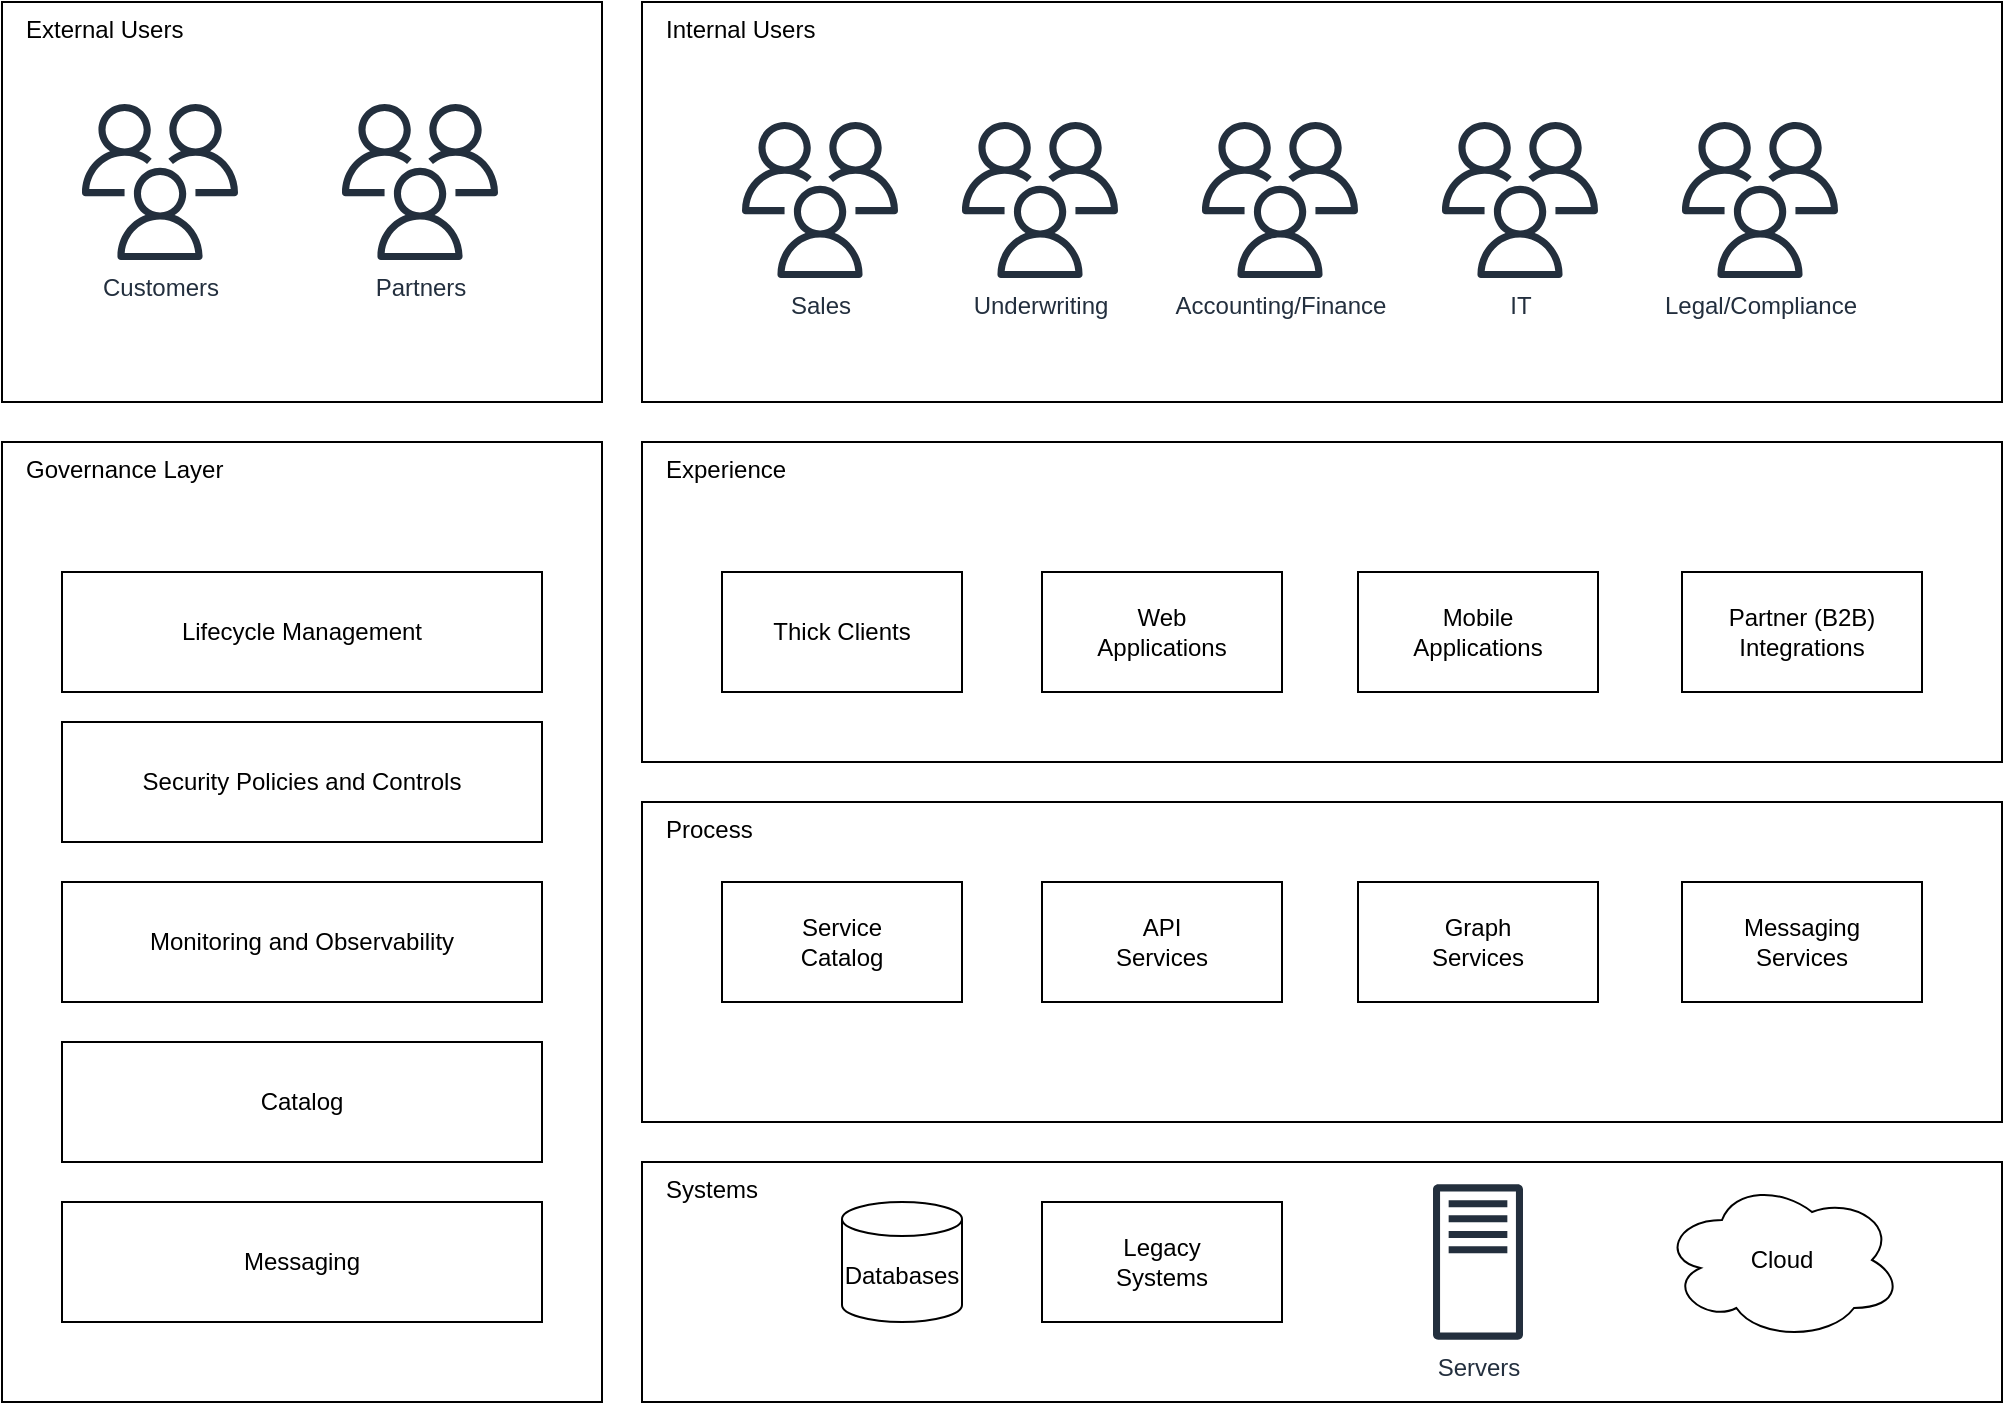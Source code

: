<mxfile version="22.1.18" type="github">
  <diagram name="Page-1" id="Mc3AfWhm10snNuYqqgMT">
    <mxGraphModel dx="1986" dy="1202" grid="1" gridSize="10" guides="1" tooltips="1" connect="1" arrows="1" fold="1" page="1" pageScale="1" pageWidth="1100" pageHeight="850" math="0" shadow="0">
      <root>
        <mxCell id="0" />
        <mxCell id="1" parent="0" />
        <mxCell id="bOZ0LILlFTmqtSZ76Fmr-2" value="External Users" style="rounded=1;whiteSpace=wrap;html=1;align=left;verticalAlign=top;spacingLeft=10;arcSize=0;" vertex="1" parent="1">
          <mxGeometry x="40" y="140" width="300" height="200" as="geometry" />
        </mxCell>
        <mxCell id="bOZ0LILlFTmqtSZ76Fmr-5" value="Internal Users" style="rounded=1;whiteSpace=wrap;html=1;align=left;verticalAlign=top;spacingLeft=10;arcSize=0;" vertex="1" parent="1">
          <mxGeometry x="360" y="140" width="680" height="200" as="geometry" />
        </mxCell>
        <mxCell id="bOZ0LILlFTmqtSZ76Fmr-11" value="Governance Layer" style="rounded=1;whiteSpace=wrap;html=1;align=left;verticalAlign=top;spacingLeft=10;arcSize=0;" vertex="1" parent="1">
          <mxGeometry x="40" y="360" width="300" height="480" as="geometry" />
        </mxCell>
        <mxCell id="bOZ0LILlFTmqtSZ76Fmr-12" value="Security Policies and Controls" style="rounded=1;whiteSpace=wrap;html=1;arcSize=0;" vertex="1" parent="1">
          <mxGeometry x="70" y="500" width="240" height="60" as="geometry" />
        </mxCell>
        <mxCell id="bOZ0LILlFTmqtSZ76Fmr-13" value="Lifecycle Management" style="rounded=1;whiteSpace=wrap;html=1;arcSize=0;" vertex="1" parent="1">
          <mxGeometry x="70" y="425" width="240" height="60" as="geometry" />
        </mxCell>
        <mxCell id="bOZ0LILlFTmqtSZ76Fmr-14" value="Monitoring and Observability" style="rounded=1;whiteSpace=wrap;html=1;arcSize=0;" vertex="1" parent="1">
          <mxGeometry x="70" y="580" width="240" height="60" as="geometry" />
        </mxCell>
        <mxCell id="bOZ0LILlFTmqtSZ76Fmr-15" value="Catalog" style="rounded=1;whiteSpace=wrap;html=1;arcSize=0;" vertex="1" parent="1">
          <mxGeometry x="70" y="660" width="240" height="60" as="geometry" />
        </mxCell>
        <mxCell id="bOZ0LILlFTmqtSZ76Fmr-16" value="Messaging" style="rounded=1;whiteSpace=wrap;html=1;arcSize=0;" vertex="1" parent="1">
          <mxGeometry x="70" y="740" width="240" height="60" as="geometry" />
        </mxCell>
        <mxCell id="bOZ0LILlFTmqtSZ76Fmr-19" value="Customers" style="sketch=0;outlineConnect=0;fontColor=#232F3E;gradientColor=none;fillColor=#232F3D;strokeColor=none;dashed=0;verticalLabelPosition=bottom;verticalAlign=top;align=center;html=1;fontSize=12;fontStyle=0;aspect=fixed;pointerEvents=1;shape=mxgraph.aws4.users;strokeWidth=1;" vertex="1" parent="1">
          <mxGeometry x="80" y="191" width="78" height="78" as="geometry" />
        </mxCell>
        <mxCell id="bOZ0LILlFTmqtSZ76Fmr-20" value="Partners" style="sketch=0;outlineConnect=0;fontColor=#232F3E;gradientColor=none;fillColor=#232F3D;strokeColor=none;dashed=0;verticalLabelPosition=bottom;verticalAlign=top;align=center;html=1;fontSize=12;fontStyle=0;aspect=fixed;pointerEvents=1;shape=mxgraph.aws4.users;strokeWidth=1;" vertex="1" parent="1">
          <mxGeometry x="210" y="191" width="78" height="78" as="geometry" />
        </mxCell>
        <mxCell id="bOZ0LILlFTmqtSZ76Fmr-21" value="Sales" style="sketch=0;outlineConnect=0;fontColor=#232F3E;gradientColor=none;fillColor=#232F3D;strokeColor=none;dashed=0;verticalLabelPosition=bottom;verticalAlign=top;align=center;html=1;fontSize=12;fontStyle=0;aspect=fixed;pointerEvents=1;shape=mxgraph.aws4.users;strokeWidth=1;" vertex="1" parent="1">
          <mxGeometry x="410" y="200" width="78" height="78" as="geometry" />
        </mxCell>
        <mxCell id="bOZ0LILlFTmqtSZ76Fmr-22" value="Underwriting" style="sketch=0;outlineConnect=0;fontColor=#232F3E;gradientColor=none;fillColor=#232F3D;strokeColor=none;dashed=0;verticalLabelPosition=bottom;verticalAlign=top;align=center;html=1;fontSize=12;fontStyle=0;aspect=fixed;pointerEvents=1;shape=mxgraph.aws4.users;strokeWidth=1;" vertex="1" parent="1">
          <mxGeometry x="520" y="200" width="78" height="78" as="geometry" />
        </mxCell>
        <mxCell id="bOZ0LILlFTmqtSZ76Fmr-23" value="Accounting/Finance" style="sketch=0;outlineConnect=0;fontColor=#232F3E;gradientColor=none;fillColor=#232F3D;strokeColor=none;dashed=0;verticalLabelPosition=bottom;verticalAlign=top;align=center;html=1;fontSize=12;fontStyle=0;aspect=fixed;pointerEvents=1;shape=mxgraph.aws4.users;strokeWidth=1;" vertex="1" parent="1">
          <mxGeometry x="640" y="200" width="78" height="78" as="geometry" />
        </mxCell>
        <mxCell id="bOZ0LILlFTmqtSZ76Fmr-24" value="IT" style="sketch=0;outlineConnect=0;fontColor=#232F3E;gradientColor=none;fillColor=#232F3D;strokeColor=none;dashed=0;verticalLabelPosition=bottom;verticalAlign=top;align=center;html=1;fontSize=12;fontStyle=0;aspect=fixed;pointerEvents=1;shape=mxgraph.aws4.users;strokeWidth=1;" vertex="1" parent="1">
          <mxGeometry x="760" y="200" width="78" height="78" as="geometry" />
        </mxCell>
        <mxCell id="bOZ0LILlFTmqtSZ76Fmr-25" value="Legal/Compliance" style="sketch=0;outlineConnect=0;fontColor=#232F3E;gradientColor=none;fillColor=#232F3D;strokeColor=none;dashed=0;verticalLabelPosition=bottom;verticalAlign=top;align=center;html=1;fontSize=12;fontStyle=0;aspect=fixed;pointerEvents=1;shape=mxgraph.aws4.users;strokeWidth=1;" vertex="1" parent="1">
          <mxGeometry x="880" y="200" width="78" height="78" as="geometry" />
        </mxCell>
        <mxCell id="bOZ0LILlFTmqtSZ76Fmr-26" value="Experience" style="rounded=1;whiteSpace=wrap;html=1;align=left;verticalAlign=top;spacingLeft=10;arcSize=0;" vertex="1" parent="1">
          <mxGeometry x="360" y="360" width="680" height="160" as="geometry" />
        </mxCell>
        <mxCell id="bOZ0LILlFTmqtSZ76Fmr-27" value="Thick Clients" style="rounded=0;whiteSpace=wrap;html=1;" vertex="1" parent="1">
          <mxGeometry x="400" y="425" width="120" height="60" as="geometry" />
        </mxCell>
        <mxCell id="bOZ0LILlFTmqtSZ76Fmr-28" value="Web &lt;br&gt;Applications" style="rounded=0;whiteSpace=wrap;html=1;" vertex="1" parent="1">
          <mxGeometry x="560" y="425" width="120" height="60" as="geometry" />
        </mxCell>
        <mxCell id="bOZ0LILlFTmqtSZ76Fmr-29" value="Mobile&lt;br&gt;Applications" style="rounded=0;whiteSpace=wrap;html=1;" vertex="1" parent="1">
          <mxGeometry x="718" y="425" width="120" height="60" as="geometry" />
        </mxCell>
        <mxCell id="bOZ0LILlFTmqtSZ76Fmr-30" value="Partner (B2B)&lt;br&gt;Integrations" style="rounded=0;whiteSpace=wrap;html=1;" vertex="1" parent="1">
          <mxGeometry x="880" y="425" width="120" height="60" as="geometry" />
        </mxCell>
        <mxCell id="bOZ0LILlFTmqtSZ76Fmr-31" value="Process" style="rounded=1;whiteSpace=wrap;html=1;align=left;verticalAlign=top;spacingLeft=10;arcSize=0;" vertex="1" parent="1">
          <mxGeometry x="360" y="540" width="680" height="160" as="geometry" />
        </mxCell>
        <mxCell id="bOZ0LILlFTmqtSZ76Fmr-32" value="Systems" style="rounded=1;whiteSpace=wrap;html=1;align=left;verticalAlign=top;spacingLeft=10;arcSize=0;" vertex="1" parent="1">
          <mxGeometry x="360" y="720" width="680" height="120" as="geometry" />
        </mxCell>
        <mxCell id="bOZ0LILlFTmqtSZ76Fmr-33" value="Service &lt;br&gt;Catalog" style="rounded=0;whiteSpace=wrap;html=1;" vertex="1" parent="1">
          <mxGeometry x="400" y="580" width="120" height="60" as="geometry" />
        </mxCell>
        <mxCell id="bOZ0LILlFTmqtSZ76Fmr-34" value="API&lt;br&gt;Services" style="rounded=0;whiteSpace=wrap;html=1;" vertex="1" parent="1">
          <mxGeometry x="560" y="580" width="120" height="60" as="geometry" />
        </mxCell>
        <mxCell id="bOZ0LILlFTmqtSZ76Fmr-35" value="Graph&lt;br&gt;Services" style="rounded=0;whiteSpace=wrap;html=1;" vertex="1" parent="1">
          <mxGeometry x="718" y="580" width="120" height="60" as="geometry" />
        </mxCell>
        <mxCell id="bOZ0LILlFTmqtSZ76Fmr-36" value="Messaging&lt;br&gt;Services" style="rounded=0;whiteSpace=wrap;html=1;" vertex="1" parent="1">
          <mxGeometry x="880" y="580" width="120" height="60" as="geometry" />
        </mxCell>
        <mxCell id="bOZ0LILlFTmqtSZ76Fmr-37" value="Databases" style="shape=cylinder3;whiteSpace=wrap;html=1;boundedLbl=1;backgroundOutline=1;size=8.512;" vertex="1" parent="1">
          <mxGeometry x="460" y="740" width="60" height="60" as="geometry" />
        </mxCell>
        <mxCell id="bOZ0LILlFTmqtSZ76Fmr-39" value="Legacy&lt;br&gt;Systems" style="rounded=0;whiteSpace=wrap;html=1;" vertex="1" parent="1">
          <mxGeometry x="560" y="740" width="120" height="60" as="geometry" />
        </mxCell>
        <mxCell id="bOZ0LILlFTmqtSZ76Fmr-40" value="Servers" style="sketch=0;outlineConnect=0;fontColor=#232F3E;gradientColor=none;fillColor=#232F3D;strokeColor=none;dashed=0;verticalLabelPosition=bottom;verticalAlign=top;align=center;html=1;fontSize=12;fontStyle=0;aspect=fixed;pointerEvents=1;shape=mxgraph.aws4.traditional_server;" vertex="1" parent="1">
          <mxGeometry x="755.5" y="731" width="45" height="78" as="geometry" />
        </mxCell>
        <mxCell id="bOZ0LILlFTmqtSZ76Fmr-41" value="Cloud" style="ellipse;shape=cloud;whiteSpace=wrap;html=1;" vertex="1" parent="1">
          <mxGeometry x="870" y="729" width="120" height="80" as="geometry" />
        </mxCell>
      </root>
    </mxGraphModel>
  </diagram>
</mxfile>
